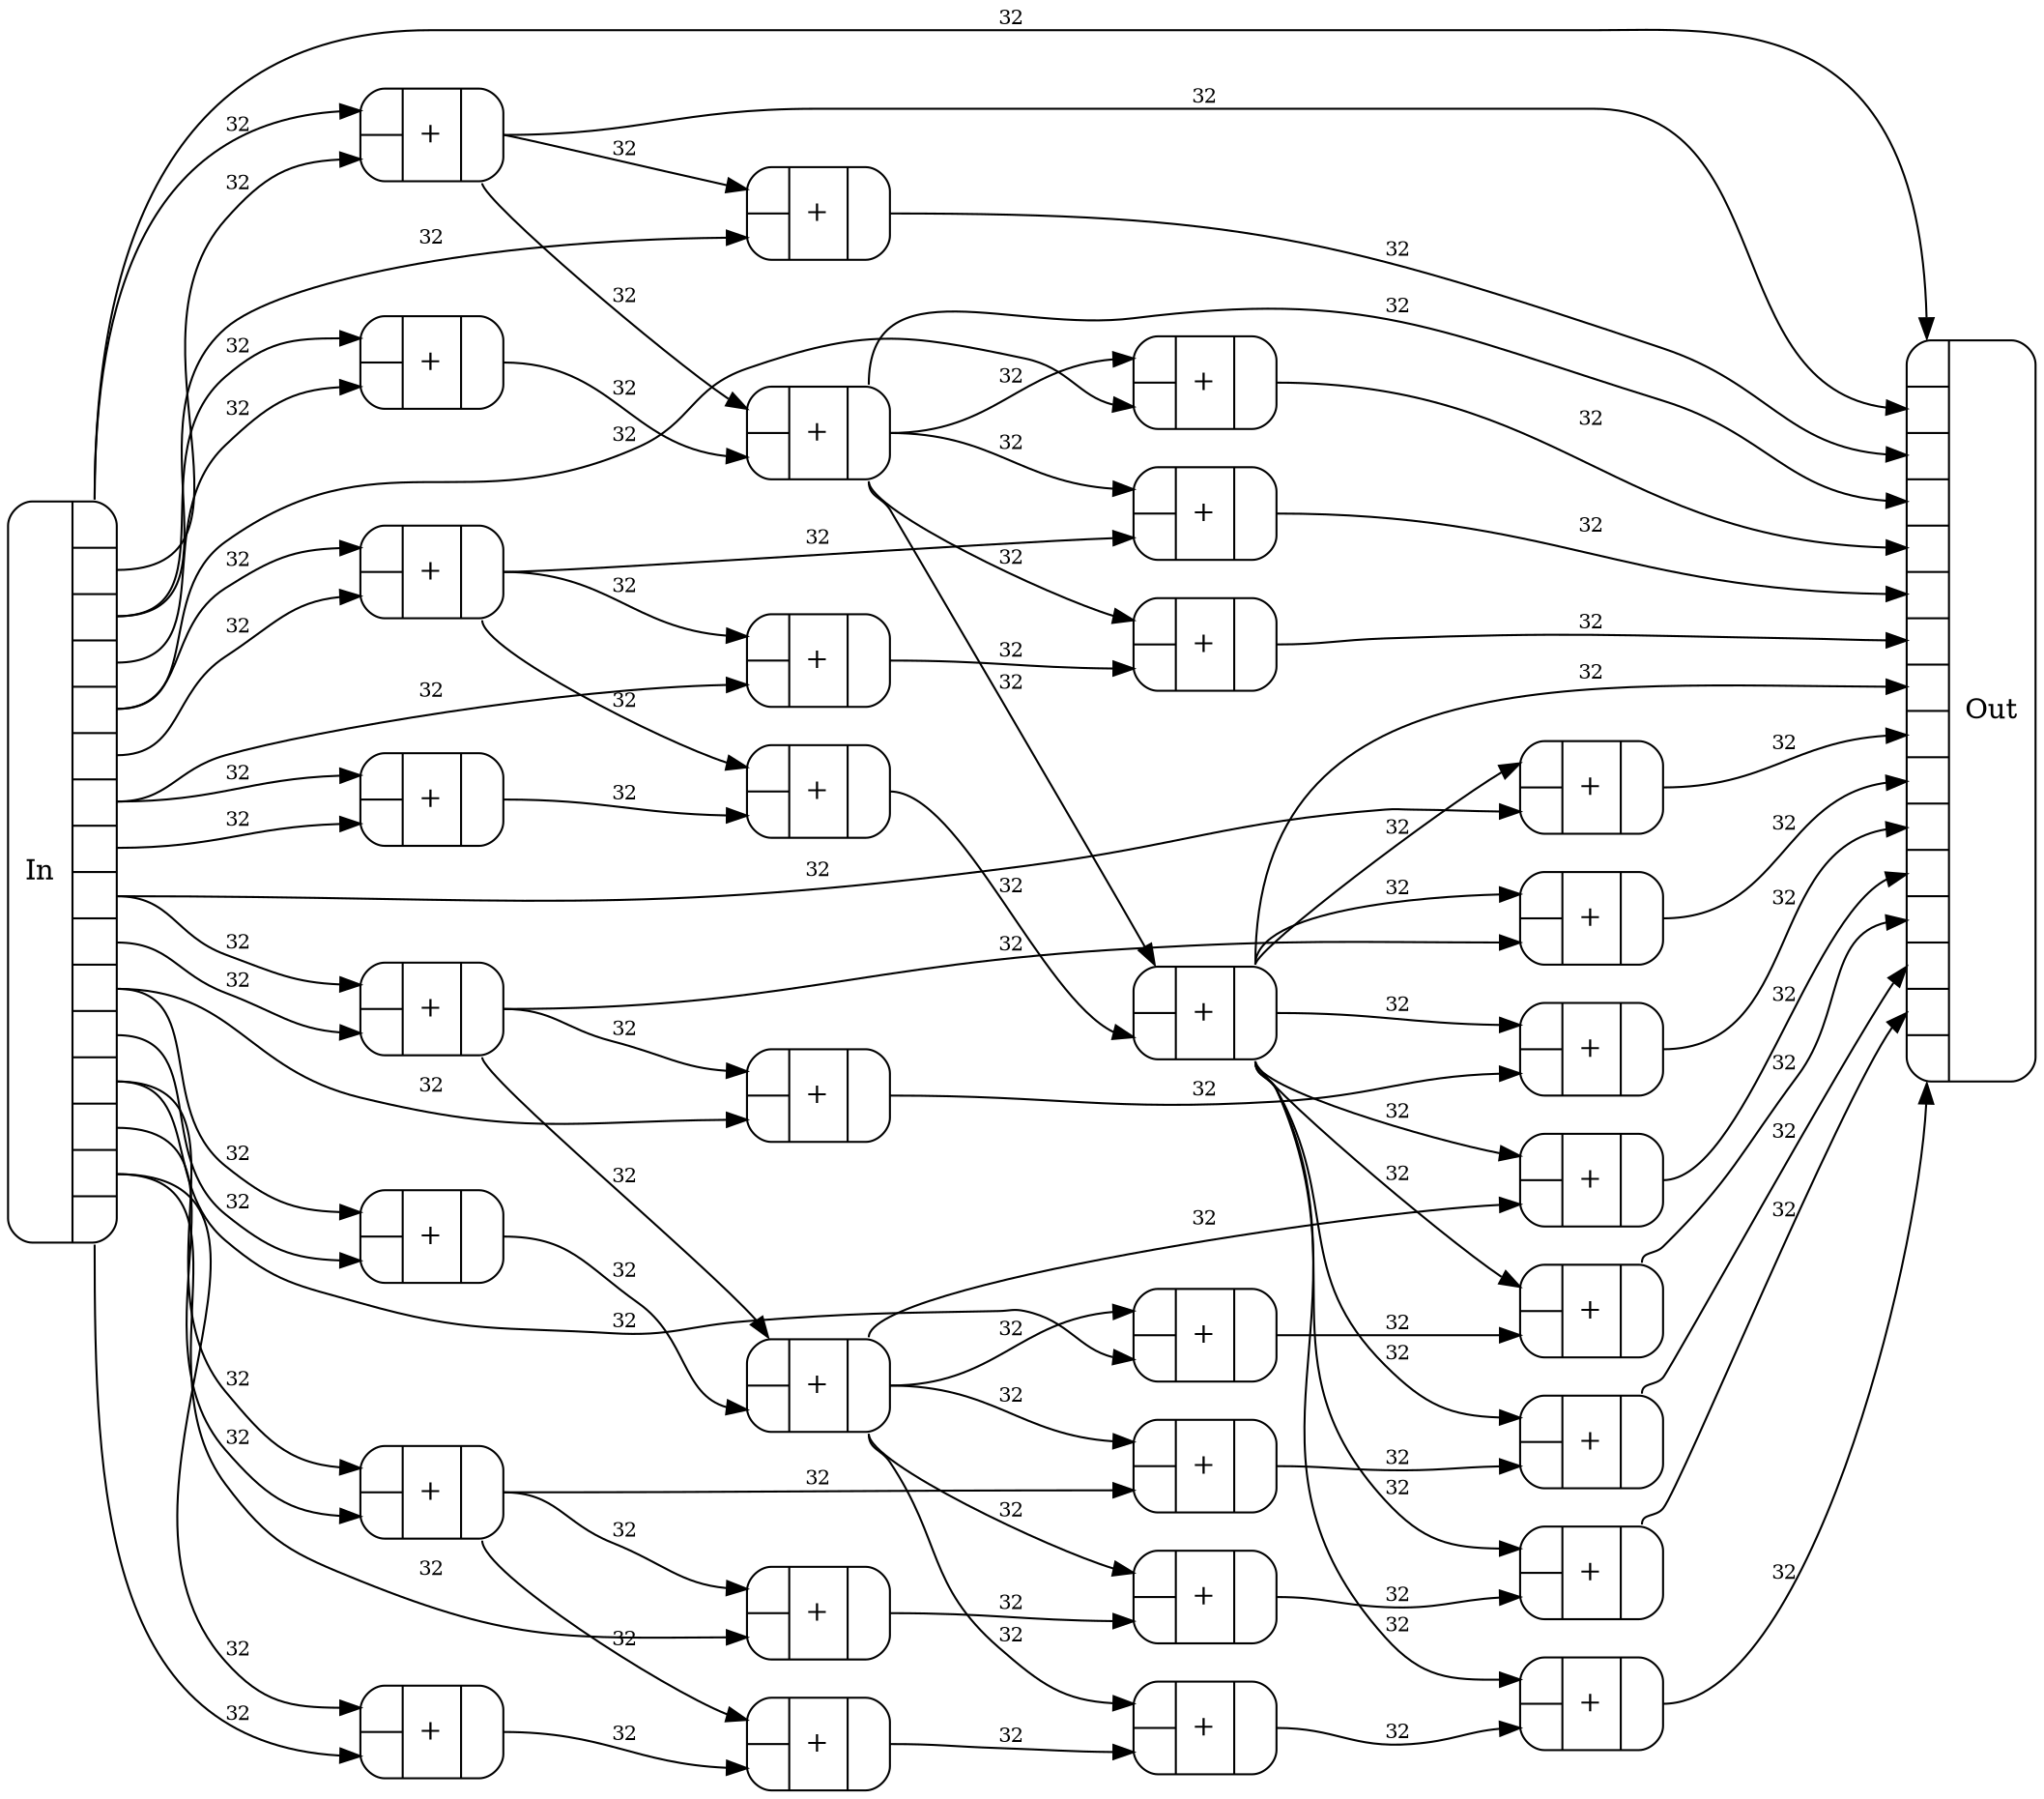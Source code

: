 digraph {
  rankdir=LR;
  node [shape=Mrecord];
  // ratio=1;
  ranksep=1.5;
  c0 [label="{In|{<Out0>|<Out1>|<Out2>|<Out3>|<Out4>|<Out5>|<Out6>|<Out7>|<Out8>|<Out9>|<Out10>|<Out11>|<Out12>|<Out13>|<Out14>|<Out15>}}"];
  c1 [label="{{<In0>|<In1>}|+|{<Out0>}}"];
  c2 [label="{{<In0>|<In1>}|+|{<Out0>}}"];
  c3 [label="{{<In0>|<In1>}|+|{<Out0>}}"];
  c4 [label="{{<In0>|<In1>}|+|{<Out0>}}"];
  c5 [label="{{<In0>|<In1>}|+|{<Out0>}}"];
  c6 [label="{{<In0>|<In1>}|+|{<Out0>}}"];
  c7 [label="{{<In0>|<In1>}|+|{<Out0>}}"];
  c8 [label="{{<In0>|<In1>}|+|{<Out0>}}"];
  c9 [label="{{<In0>|<In1>}|+|{<Out0>}}"];
  c10 [label="{{<In0>|<In1>}|+|{<Out0>}}"];
  c11 [label="{{<In0>|<In1>}|+|{<Out0>}}"];
  c12 [label="{{<In0>|<In1>}|+|{<Out0>}}"];
  c13 [label="{{<In0>|<In1>}|+|{<Out0>}}"];
  c14 [label="{{<In0>|<In1>}|+|{<Out0>}}"];
  c15 [label="{{<In0>|<In1>}|+|{<Out0>}}"];
  c16 [label="{{<In0>|<In1>}|+|{<Out0>}}"];
  c17 [label="{{<In0>|<In1>}|+|{<Out0>}}"];
  c18 [label="{{<In0>|<In1>}|+|{<Out0>}}"];
  c19 [label="{{<In0>|<In1>}|+|{<Out0>}}"];
  c20 [label="{{<In0>|<In1>}|+|{<Out0>}}"];
  c21 [label="{{<In0>|<In1>}|+|{<Out0>}}"];
  c22 [label="{{<In0>|<In1>}|+|{<Out0>}}"];
  c23 [label="{{<In0>|<In1>}|+|{<Out0>}}"];
  c24 [label="{{<In0>|<In1>}|+|{<Out0>}}"];
  c25 [label="{{<In0>|<In1>}|+|{<Out0>}}"];
  c26 [label="{{<In0>|<In1>}|+|{<Out0>}}"];
  c27 [label="{{<In0>|<In1>}|+|{<Out0>}}"];
  c28 [label="{{<In0>|<In1>}|+|{<Out0>}}"];
  c29 [label="{{<In0>|<In1>}|+|{<Out0>}}"];
  c30 [label="{{<In0>|<In1>}|+|{<Out0>}}"];
  c31 [label="{{<In0>|<In1>}|+|{<Out0>}}"];
  c32 [label="{{<In0>|<In1>}|+|{<Out0>}}"];
  c33 [label="{{<In0>|<In1>|<In2>|<In3>|<In4>|<In5>|<In6>|<In7>|<In8>|<In9>|<In10>|<In11>|<In12>|<In13>|<In14>|<In15>}|Out}"];
  c0:Out0 -> c1:In0 [label="32",fontsize=10];
  c0:Out1 -> c1:In1 [label="32",fontsize=10];
  c0:Out2 -> c2:In0 [label="32",fontsize=10];
  c0:Out3 -> c2:In1 [label="32",fontsize=10];
  c1:Out0 -> c3:In0 [label="32",fontsize=10];
  c0:Out2 -> c3:In1 [label="32",fontsize=10];
  c1:Out0 -> c4:In0 [label="32",fontsize=10];
  c2:Out0 -> c4:In1 [label="32",fontsize=10];
  c0:Out4 -> c5:In0 [label="32",fontsize=10];
  c0:Out5 -> c5:In1 [label="32",fontsize=10];
  c0:Out6 -> c6:In0 [label="32",fontsize=10];
  c0:Out7 -> c6:In1 [label="32",fontsize=10];
  c5:Out0 -> c7:In0 [label="32",fontsize=10];
  c0:Out6 -> c7:In1 [label="32",fontsize=10];
  c5:Out0 -> c8:In0 [label="32",fontsize=10];
  c6:Out0 -> c8:In1 [label="32",fontsize=10];
  c4:Out0 -> c9:In0 [label="32",fontsize=10];
  c0:Out4 -> c9:In1 [label="32",fontsize=10];
  c4:Out0 -> c10:In0 [label="32",fontsize=10];
  c5:Out0 -> c10:In1 [label="32",fontsize=10];
  c4:Out0 -> c11:In0 [label="32",fontsize=10];
  c7:Out0 -> c11:In1 [label="32",fontsize=10];
  c4:Out0 -> c12:In0 [label="32",fontsize=10];
  c8:Out0 -> c12:In1 [label="32",fontsize=10];
  c0:Out8 -> c13:In0 [label="32",fontsize=10];
  c0:Out9 -> c13:In1 [label="32",fontsize=10];
  c0:Out10 -> c14:In0 [label="32",fontsize=10];
  c0:Out11 -> c14:In1 [label="32",fontsize=10];
  c13:Out0 -> c15:In0 [label="32",fontsize=10];
  c0:Out10 -> c15:In1 [label="32",fontsize=10];
  c13:Out0 -> c16:In0 [label="32",fontsize=10];
  c14:Out0 -> c16:In1 [label="32",fontsize=10];
  c0:Out12 -> c17:In0 [label="32",fontsize=10];
  c0:Out13 -> c17:In1 [label="32",fontsize=10];
  c0:Out14 -> c18:In0 [label="32",fontsize=10];
  c0:Out15 -> c18:In1 [label="32",fontsize=10];
  c17:Out0 -> c19:In0 [label="32",fontsize=10];
  c0:Out14 -> c19:In1 [label="32",fontsize=10];
  c17:Out0 -> c20:In0 [label="32",fontsize=10];
  c18:Out0 -> c20:In1 [label="32",fontsize=10];
  c16:Out0 -> c21:In0 [label="32",fontsize=10];
  c0:Out12 -> c21:In1 [label="32",fontsize=10];
  c16:Out0 -> c22:In0 [label="32",fontsize=10];
  c17:Out0 -> c22:In1 [label="32",fontsize=10];
  c16:Out0 -> c23:In0 [label="32",fontsize=10];
  c19:Out0 -> c23:In1 [label="32",fontsize=10];
  c16:Out0 -> c24:In0 [label="32",fontsize=10];
  c20:Out0 -> c24:In1 [label="32",fontsize=10];
  c12:Out0 -> c25:In0 [label="32",fontsize=10];
  c0:Out8 -> c25:In1 [label="32",fontsize=10];
  c12:Out0 -> c26:In0 [label="32",fontsize=10];
  c13:Out0 -> c26:In1 [label="32",fontsize=10];
  c12:Out0 -> c27:In0 [label="32",fontsize=10];
  c15:Out0 -> c27:In1 [label="32",fontsize=10];
  c12:Out0 -> c28:In0 [label="32",fontsize=10];
  c16:Out0 -> c28:In1 [label="32",fontsize=10];
  c12:Out0 -> c29:In0 [label="32",fontsize=10];
  c21:Out0 -> c29:In1 [label="32",fontsize=10];
  c12:Out0 -> c30:In0 [label="32",fontsize=10];
  c22:Out0 -> c30:In1 [label="32",fontsize=10];
  c12:Out0 -> c31:In0 [label="32",fontsize=10];
  c23:Out0 -> c31:In1 [label="32",fontsize=10];
  c12:Out0 -> c32:In0 [label="32",fontsize=10];
  c24:Out0 -> c32:In1 [label="32",fontsize=10];
  c0:Out0 -> c33:In0 [label="32",fontsize=10];
  c1:Out0 -> c33:In1 [label="32",fontsize=10];
  c3:Out0 -> c33:In2 [label="32",fontsize=10];
  c4:Out0 -> c33:In3 [label="32",fontsize=10];
  c9:Out0 -> c33:In4 [label="32",fontsize=10];
  c10:Out0 -> c33:In5 [label="32",fontsize=10];
  c11:Out0 -> c33:In6 [label="32",fontsize=10];
  c12:Out0 -> c33:In7 [label="32",fontsize=10];
  c25:Out0 -> c33:In8 [label="32",fontsize=10];
  c26:Out0 -> c33:In9 [label="32",fontsize=10];
  c27:Out0 -> c33:In10 [label="32",fontsize=10];
  c28:Out0 -> c33:In11 [label="32",fontsize=10];
  c29:Out0 -> c33:In12 [label="32",fontsize=10];
  c30:Out0 -> c33:In13 [label="32",fontsize=10];
  c31:Out0 -> c33:In14 [label="32",fontsize=10];
  c32:Out0 -> c33:In15 [label="32",fontsize=10];
}
